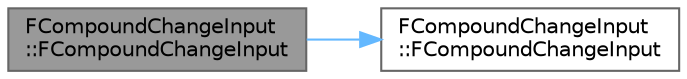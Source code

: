 digraph "FCompoundChangeInput::FCompoundChangeInput"
{
 // INTERACTIVE_SVG=YES
 // LATEX_PDF_SIZE
  bgcolor="transparent";
  edge [fontname=Helvetica,fontsize=10,labelfontname=Helvetica,labelfontsize=10];
  node [fontname=Helvetica,fontsize=10,shape=box,height=0.2,width=0.4];
  rankdir="LR";
  Node1 [id="Node000001",label="FCompoundChangeInput\l::FCompoundChangeInput",height=0.2,width=0.4,color="gray40", fillcolor="grey60", style="filled", fontcolor="black",tooltip=" "];
  Node1 -> Node2 [id="edge1_Node000001_Node000002",color="steelblue1",style="solid",tooltip=" "];
  Node2 [id="Node000002",label="FCompoundChangeInput\l::FCompoundChangeInput",height=0.2,width=0.4,color="grey40", fillcolor="white", style="filled",URL="$d7/d0c/structFCompoundChangeInput.html#aceb13a15acbcfdc90a2b6fa5fd63ad89",tooltip=" "];
}
